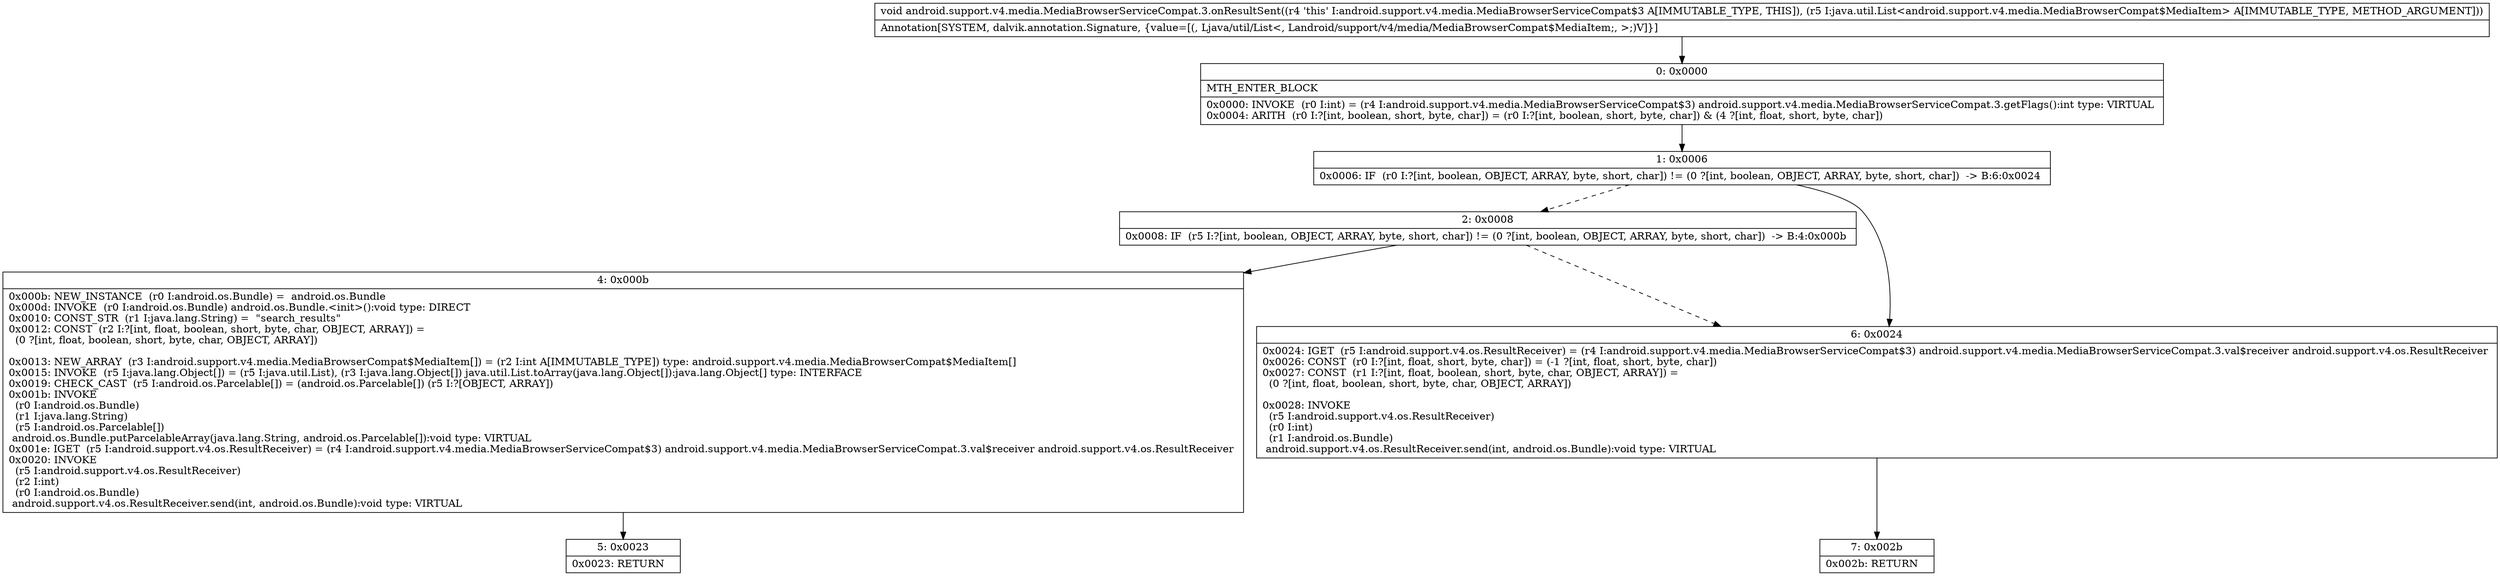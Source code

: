 digraph "CFG forandroid.support.v4.media.MediaBrowserServiceCompat.3.onResultSent(Ljava\/util\/List;)V" {
Node_0 [shape=record,label="{0\:\ 0x0000|MTH_ENTER_BLOCK\l|0x0000: INVOKE  (r0 I:int) = (r4 I:android.support.v4.media.MediaBrowserServiceCompat$3) android.support.v4.media.MediaBrowserServiceCompat.3.getFlags():int type: VIRTUAL \l0x0004: ARITH  (r0 I:?[int, boolean, short, byte, char]) = (r0 I:?[int, boolean, short, byte, char]) & (4 ?[int, float, short, byte, char]) \l}"];
Node_1 [shape=record,label="{1\:\ 0x0006|0x0006: IF  (r0 I:?[int, boolean, OBJECT, ARRAY, byte, short, char]) != (0 ?[int, boolean, OBJECT, ARRAY, byte, short, char])  \-\> B:6:0x0024 \l}"];
Node_2 [shape=record,label="{2\:\ 0x0008|0x0008: IF  (r5 I:?[int, boolean, OBJECT, ARRAY, byte, short, char]) != (0 ?[int, boolean, OBJECT, ARRAY, byte, short, char])  \-\> B:4:0x000b \l}"];
Node_4 [shape=record,label="{4\:\ 0x000b|0x000b: NEW_INSTANCE  (r0 I:android.os.Bundle) =  android.os.Bundle \l0x000d: INVOKE  (r0 I:android.os.Bundle) android.os.Bundle.\<init\>():void type: DIRECT \l0x0010: CONST_STR  (r1 I:java.lang.String) =  \"search_results\" \l0x0012: CONST  (r2 I:?[int, float, boolean, short, byte, char, OBJECT, ARRAY]) = \l  (0 ?[int, float, boolean, short, byte, char, OBJECT, ARRAY])\l \l0x0013: NEW_ARRAY  (r3 I:android.support.v4.media.MediaBrowserCompat$MediaItem[]) = (r2 I:int A[IMMUTABLE_TYPE]) type: android.support.v4.media.MediaBrowserCompat$MediaItem[] \l0x0015: INVOKE  (r5 I:java.lang.Object[]) = (r5 I:java.util.List), (r3 I:java.lang.Object[]) java.util.List.toArray(java.lang.Object[]):java.lang.Object[] type: INTERFACE \l0x0019: CHECK_CAST  (r5 I:android.os.Parcelable[]) = (android.os.Parcelable[]) (r5 I:?[OBJECT, ARRAY]) \l0x001b: INVOKE  \l  (r0 I:android.os.Bundle)\l  (r1 I:java.lang.String)\l  (r5 I:android.os.Parcelable[])\l android.os.Bundle.putParcelableArray(java.lang.String, android.os.Parcelable[]):void type: VIRTUAL \l0x001e: IGET  (r5 I:android.support.v4.os.ResultReceiver) = (r4 I:android.support.v4.media.MediaBrowserServiceCompat$3) android.support.v4.media.MediaBrowserServiceCompat.3.val$receiver android.support.v4.os.ResultReceiver \l0x0020: INVOKE  \l  (r5 I:android.support.v4.os.ResultReceiver)\l  (r2 I:int)\l  (r0 I:android.os.Bundle)\l android.support.v4.os.ResultReceiver.send(int, android.os.Bundle):void type: VIRTUAL \l}"];
Node_5 [shape=record,label="{5\:\ 0x0023|0x0023: RETURN   \l}"];
Node_6 [shape=record,label="{6\:\ 0x0024|0x0024: IGET  (r5 I:android.support.v4.os.ResultReceiver) = (r4 I:android.support.v4.media.MediaBrowserServiceCompat$3) android.support.v4.media.MediaBrowserServiceCompat.3.val$receiver android.support.v4.os.ResultReceiver \l0x0026: CONST  (r0 I:?[int, float, short, byte, char]) = (\-1 ?[int, float, short, byte, char]) \l0x0027: CONST  (r1 I:?[int, float, boolean, short, byte, char, OBJECT, ARRAY]) = \l  (0 ?[int, float, boolean, short, byte, char, OBJECT, ARRAY])\l \l0x0028: INVOKE  \l  (r5 I:android.support.v4.os.ResultReceiver)\l  (r0 I:int)\l  (r1 I:android.os.Bundle)\l android.support.v4.os.ResultReceiver.send(int, android.os.Bundle):void type: VIRTUAL \l}"];
Node_7 [shape=record,label="{7\:\ 0x002b|0x002b: RETURN   \l}"];
MethodNode[shape=record,label="{void android.support.v4.media.MediaBrowserServiceCompat.3.onResultSent((r4 'this' I:android.support.v4.media.MediaBrowserServiceCompat$3 A[IMMUTABLE_TYPE, THIS]), (r5 I:java.util.List\<android.support.v4.media.MediaBrowserCompat$MediaItem\> A[IMMUTABLE_TYPE, METHOD_ARGUMENT]))  | Annotation[SYSTEM, dalvik.annotation.Signature, \{value=[(, Ljava\/util\/List\<, Landroid\/support\/v4\/media\/MediaBrowserCompat$MediaItem;, \>;)V]\}]\l}"];
MethodNode -> Node_0;
Node_0 -> Node_1;
Node_1 -> Node_2[style=dashed];
Node_1 -> Node_6;
Node_2 -> Node_4;
Node_2 -> Node_6[style=dashed];
Node_4 -> Node_5;
Node_6 -> Node_7;
}

